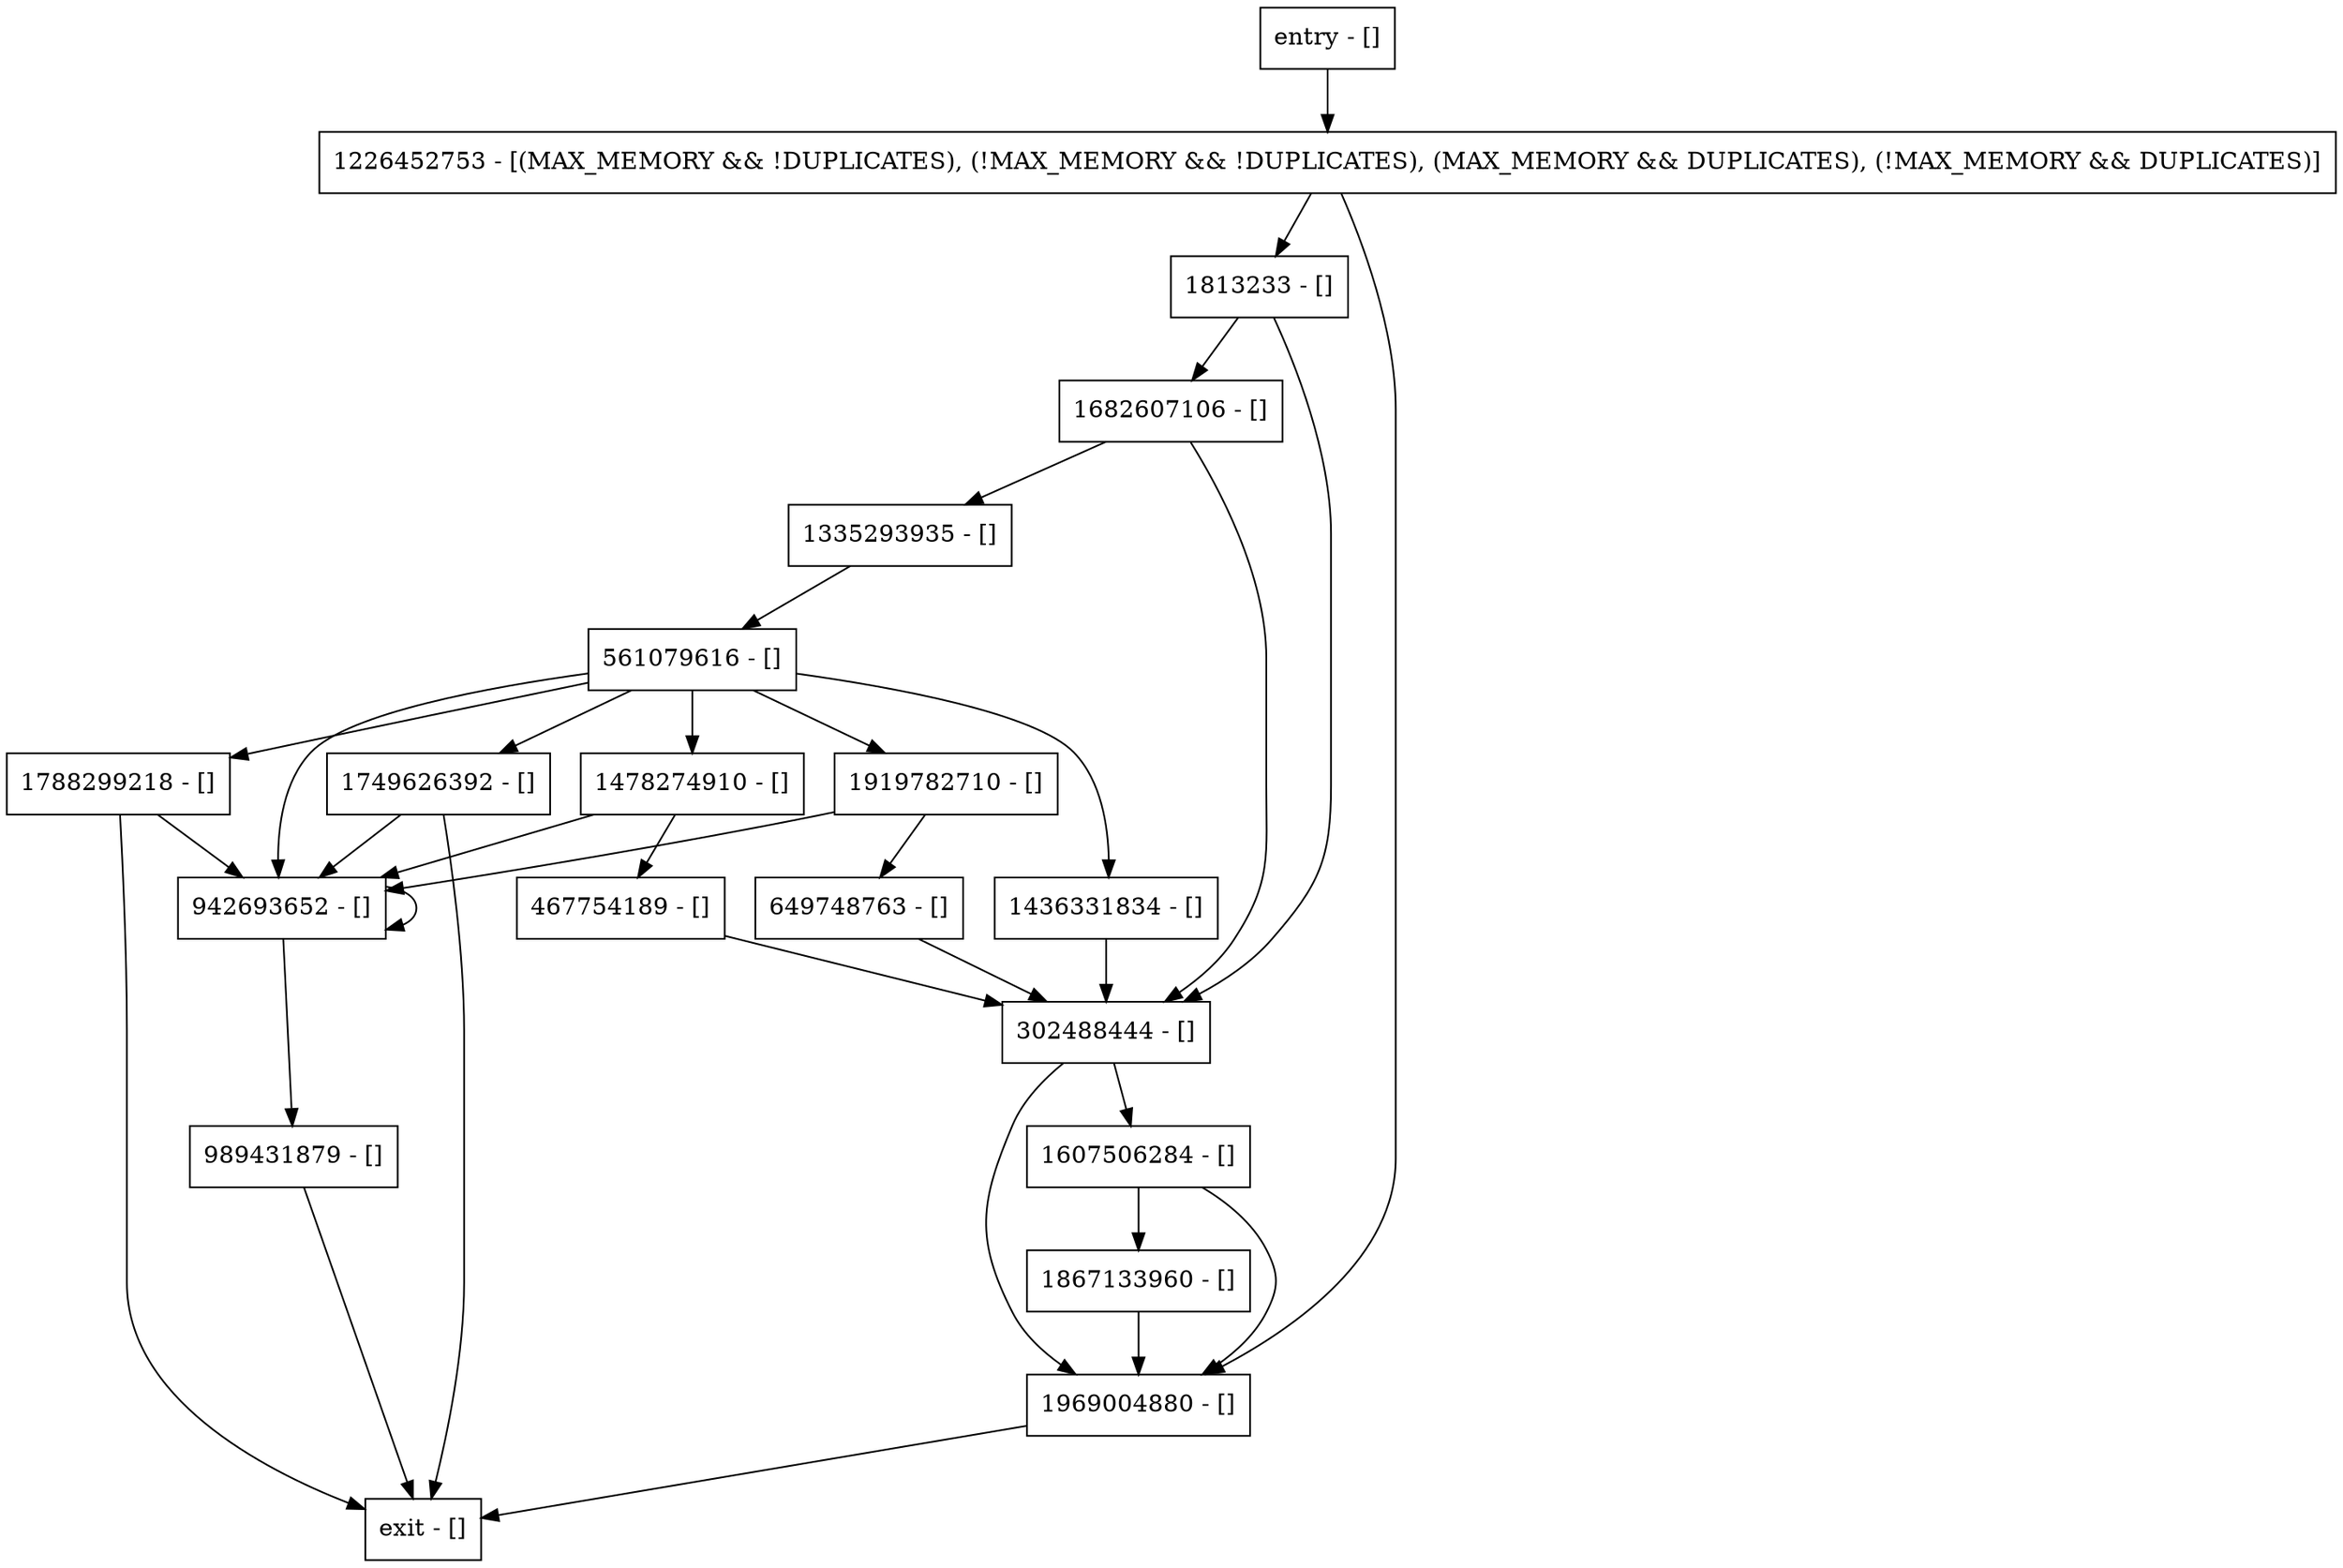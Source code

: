 digraph handleClosed {
node [shape=record];
1436331834 [label="1436331834 - []"];
989431879 [label="989431879 - []"];
1813233 [label="1813233 - []"];
1682607106 [label="1682607106 - []"];
1607506284 [label="1607506284 - []"];
942693652 [label="942693652 - []"];
302488444 [label="302488444 - []"];
1478274910 [label="1478274910 - []"];
467754189 [label="467754189 - []"];
1867133960 [label="1867133960 - []"];
entry [label="entry - []"];
exit [label="exit - []"];
1969004880 [label="1969004880 - []"];
649748763 [label="649748763 - []"];
1335293935 [label="1335293935 - []"];
1919782710 [label="1919782710 - []"];
1788299218 [label="1788299218 - []"];
1226452753 [label="1226452753 - [(MAX_MEMORY && !DUPLICATES), (!MAX_MEMORY && !DUPLICATES), (MAX_MEMORY && DUPLICATES), (!MAX_MEMORY && DUPLICATES)]"];
561079616 [label="561079616 - []"];
1749626392 [label="1749626392 - []"];
entry;
exit;
1436331834 -> 302488444;
989431879 -> exit;
1813233 -> 1682607106;
1813233 -> 302488444;
1682607106 -> 1335293935;
1682607106 -> 302488444;
1607506284 -> 1969004880;
1607506284 -> 1867133960;
942693652 -> 989431879;
942693652 -> 942693652;
302488444 -> 1969004880;
302488444 -> 1607506284;
1478274910 -> 942693652;
1478274910 -> 467754189;
467754189 -> 302488444;
1867133960 -> 1969004880;
entry -> 1226452753;
1969004880 -> exit;
649748763 -> 302488444;
1335293935 -> 561079616;
1919782710 -> 649748763;
1919782710 -> 942693652;
1788299218 -> exit;
1788299218 -> 942693652;
1226452753 -> 1813233;
1226452753 -> 1969004880;
561079616 -> 1436331834;
561079616 -> 942693652;
561079616 -> 1478274910;
561079616 -> 1919782710;
561079616 -> 1788299218;
561079616 -> 1749626392;
1749626392 -> exit;
1749626392 -> 942693652;
}
